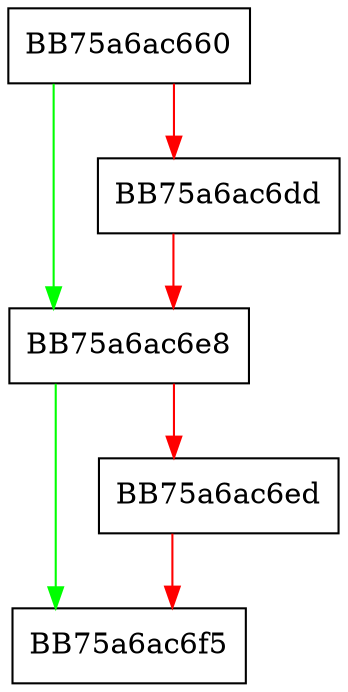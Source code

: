 digraph SetOriginalFileName {
  node [shape="box"];
  graph [splines=ortho];
  BB75a6ac660 -> BB75a6ac6e8 [color="green"];
  BB75a6ac660 -> BB75a6ac6dd [color="red"];
  BB75a6ac6dd -> BB75a6ac6e8 [color="red"];
  BB75a6ac6e8 -> BB75a6ac6f5 [color="green"];
  BB75a6ac6e8 -> BB75a6ac6ed [color="red"];
  BB75a6ac6ed -> BB75a6ac6f5 [color="red"];
}
